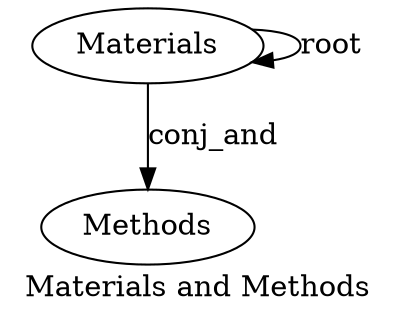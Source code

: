 digraph "Materials and Methods" {
label="Materials and Methods";
Materials1 [style=filled, fillcolor=white, label=Materials];
Materials1 -> Materials1  [label=root];
Methods3 [style=filled, fillcolor=white, label=Methods];
Materials1 -> Methods3  [label=conj_and];
}
